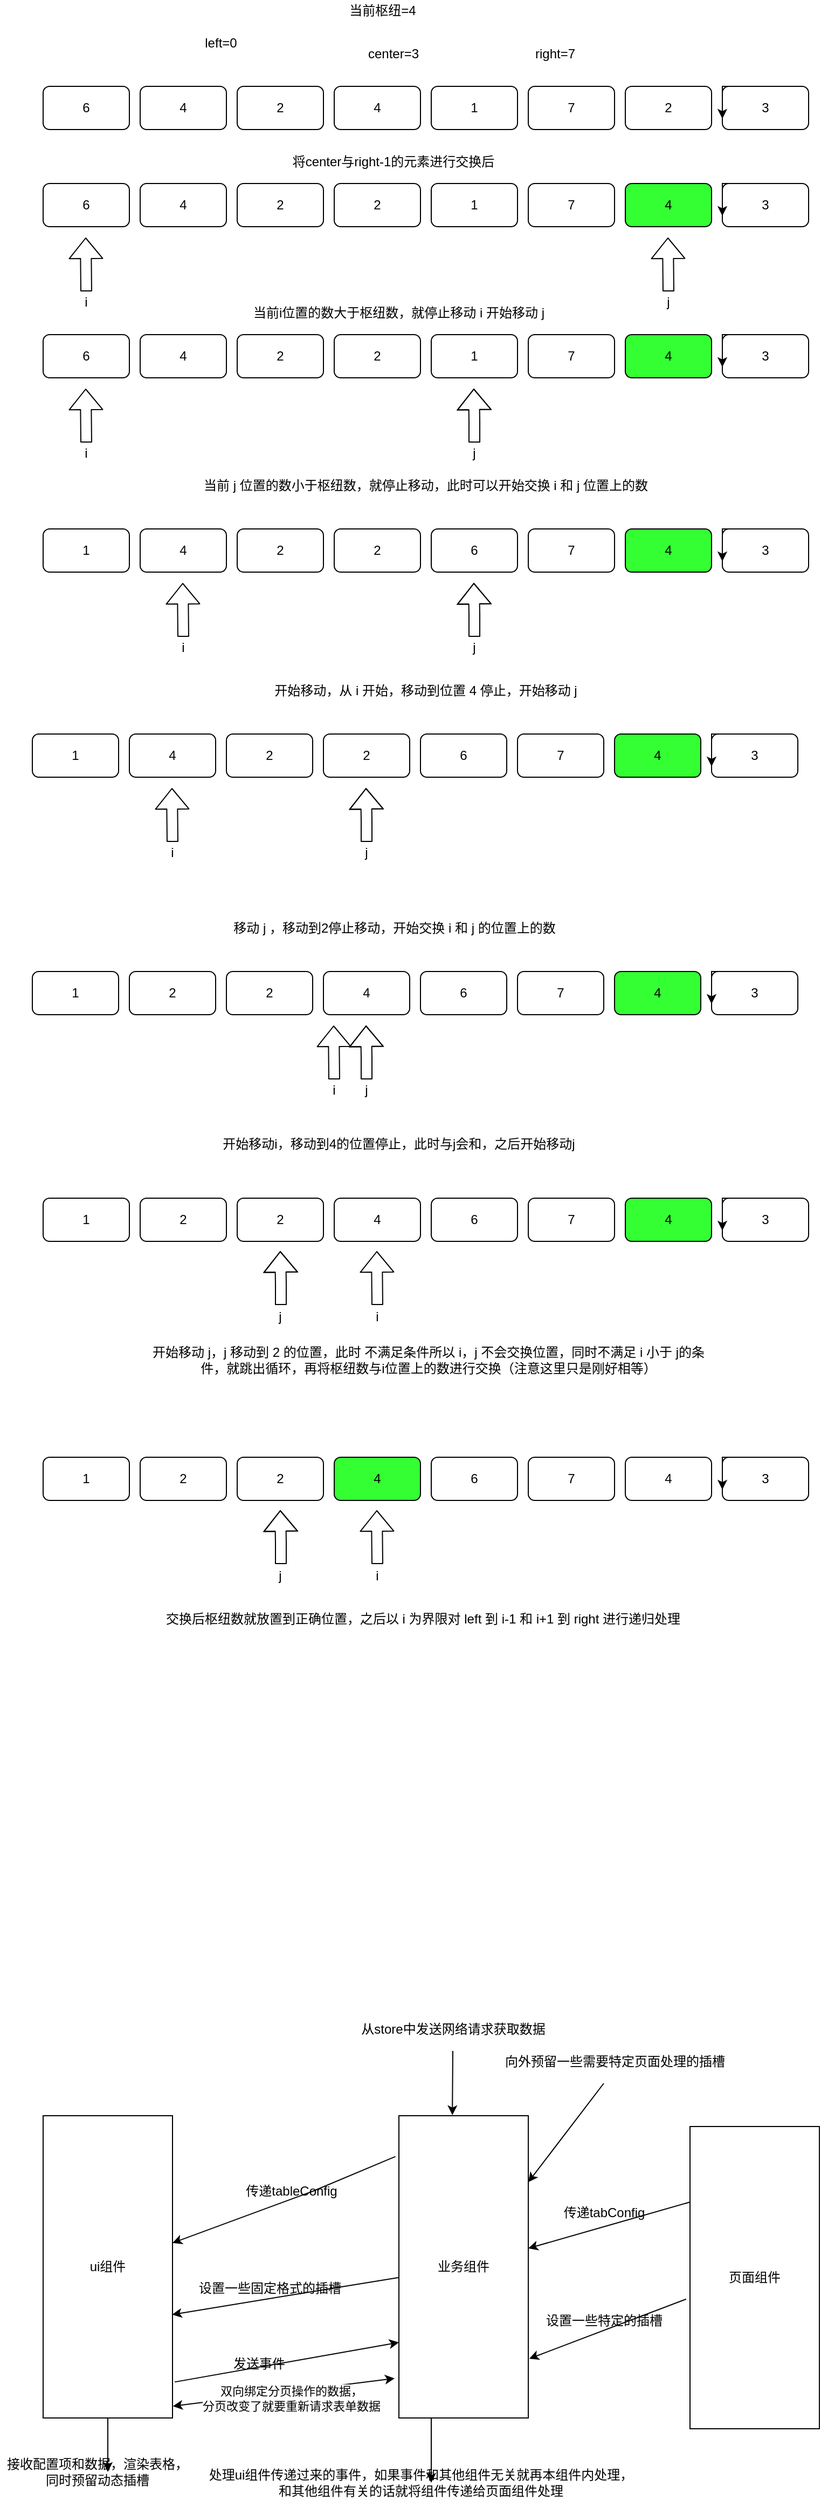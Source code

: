 <mxfile version="15.5.9" type="github">
  <diagram id="wqfIGVAOcoQACKi1h8yn" name="Page-1">
    <mxGraphModel dx="1038" dy="579" grid="1" gridSize="10" guides="1" tooltips="1" connect="1" arrows="1" fold="1" page="1" pageScale="1" pageWidth="827" pageHeight="1169" math="0" shadow="0">
      <root>
        <mxCell id="0" />
        <mxCell id="1" parent="0" />
        <mxCell id="44ngZScvTDAltiMoz4UV-2" value="6" style="rounded=1;whiteSpace=wrap;html=1;fillColor=none;" parent="1" vertex="1">
          <mxGeometry x="40" y="90" width="80" height="40" as="geometry" />
        </mxCell>
        <mxCell id="44ngZScvTDAltiMoz4UV-3" value="4" style="rounded=1;whiteSpace=wrap;html=1;" parent="1" vertex="1">
          <mxGeometry x="130" y="90" width="80" height="40" as="geometry" />
        </mxCell>
        <mxCell id="44ngZScvTDAltiMoz4UV-4" value="3" style="rounded=1;whiteSpace=wrap;html=1;" parent="1" vertex="1">
          <mxGeometry x="670" y="90" width="80" height="40" as="geometry" />
        </mxCell>
        <mxCell id="44ngZScvTDAltiMoz4UV-5" value="2" style="rounded=1;whiteSpace=wrap;html=1;" parent="1" vertex="1">
          <mxGeometry x="580" y="90" width="80" height="40" as="geometry" />
        </mxCell>
        <mxCell id="44ngZScvTDAltiMoz4UV-6" value="7" style="rounded=1;whiteSpace=wrap;html=1;" parent="1" vertex="1">
          <mxGeometry x="490" y="90" width="80" height="40" as="geometry" />
        </mxCell>
        <mxCell id="44ngZScvTDAltiMoz4UV-7" value="1" style="rounded=1;whiteSpace=wrap;html=1;" parent="1" vertex="1">
          <mxGeometry x="400" y="90" width="80" height="40" as="geometry" />
        </mxCell>
        <mxCell id="44ngZScvTDAltiMoz4UV-8" value="4" style="rounded=1;whiteSpace=wrap;html=1;" parent="1" vertex="1">
          <mxGeometry x="310" y="90" width="80" height="40" as="geometry" />
        </mxCell>
        <mxCell id="44ngZScvTDAltiMoz4UV-9" value="2" style="rounded=1;whiteSpace=wrap;html=1;" parent="1" vertex="1">
          <mxGeometry x="220" y="90" width="80" height="40" as="geometry" />
        </mxCell>
        <mxCell id="44ngZScvTDAltiMoz4UV-11" style="edgeStyle=orthogonalEdgeStyle;rounded=0;orthogonalLoop=1;jettySize=auto;html=1;exitX=0.25;exitY=0;exitDx=0;exitDy=0;entryX=0;entryY=0.75;entryDx=0;entryDy=0;" parent="1" source="44ngZScvTDAltiMoz4UV-4" target="44ngZScvTDAltiMoz4UV-4" edge="1">
          <mxGeometry relative="1" as="geometry" />
        </mxCell>
        <mxCell id="44ngZScvTDAltiMoz4UV-76" value="当前枢纽=4" style="text;html=1;strokeColor=none;fillColor=none;align=center;verticalAlign=middle;whiteSpace=wrap;rounded=0;" parent="1" vertex="1">
          <mxGeometry x="280" y="10" width="150" height="20" as="geometry" />
        </mxCell>
        <mxCell id="44ngZScvTDAltiMoz4UV-77" value="将center与right-1的元素进行交换后" style="text;html=1;strokeColor=none;fillColor=none;align=center;verticalAlign=middle;whiteSpace=wrap;rounded=0;" parent="1" vertex="1">
          <mxGeometry x="260" y="150" width="210" height="20" as="geometry" />
        </mxCell>
        <mxCell id="44ngZScvTDAltiMoz4UV-78" value="left=0" style="text;html=1;strokeColor=none;fillColor=none;align=center;verticalAlign=middle;whiteSpace=wrap;rounded=0;" parent="1" vertex="1">
          <mxGeometry x="130" y="40" width="150" height="20" as="geometry" />
        </mxCell>
        <mxCell id="44ngZScvTDAltiMoz4UV-79" value="center=3" style="text;html=1;strokeColor=none;fillColor=none;align=center;verticalAlign=middle;whiteSpace=wrap;rounded=0;" parent="1" vertex="1">
          <mxGeometry x="290" y="50" width="150" height="20" as="geometry" />
        </mxCell>
        <mxCell id="44ngZScvTDAltiMoz4UV-80" value="right=7" style="text;html=1;strokeColor=none;fillColor=none;align=center;verticalAlign=middle;whiteSpace=wrap;rounded=0;" parent="1" vertex="1">
          <mxGeometry x="440" y="50" width="150" height="20" as="geometry" />
        </mxCell>
        <mxCell id="44ngZScvTDAltiMoz4UV-81" value="6" style="rounded=1;whiteSpace=wrap;html=1;fillColor=none;" parent="1" vertex="1">
          <mxGeometry x="40" y="180" width="80" height="40" as="geometry" />
        </mxCell>
        <mxCell id="44ngZScvTDAltiMoz4UV-82" value="4" style="rounded=1;whiteSpace=wrap;html=1;" parent="1" vertex="1">
          <mxGeometry x="130" y="180" width="80" height="40" as="geometry" />
        </mxCell>
        <mxCell id="44ngZScvTDAltiMoz4UV-83" value="3" style="rounded=1;whiteSpace=wrap;html=1;" parent="1" vertex="1">
          <mxGeometry x="670" y="180" width="80" height="40" as="geometry" />
        </mxCell>
        <mxCell id="44ngZScvTDAltiMoz4UV-84" value="4" style="rounded=1;whiteSpace=wrap;html=1;fillColor=#33FF33;" parent="1" vertex="1">
          <mxGeometry x="580" y="180" width="80" height="40" as="geometry" />
        </mxCell>
        <mxCell id="44ngZScvTDAltiMoz4UV-85" value="7" style="rounded=1;whiteSpace=wrap;html=1;" parent="1" vertex="1">
          <mxGeometry x="490" y="180" width="80" height="40" as="geometry" />
        </mxCell>
        <mxCell id="44ngZScvTDAltiMoz4UV-86" value="1" style="rounded=1;whiteSpace=wrap;html=1;" parent="1" vertex="1">
          <mxGeometry x="400" y="180" width="80" height="40" as="geometry" />
        </mxCell>
        <mxCell id="44ngZScvTDAltiMoz4UV-87" value="2" style="rounded=1;whiteSpace=wrap;html=1;" parent="1" vertex="1">
          <mxGeometry x="310" y="180" width="80" height="40" as="geometry" />
        </mxCell>
        <mxCell id="44ngZScvTDAltiMoz4UV-88" value="2" style="rounded=1;whiteSpace=wrap;html=1;" parent="1" vertex="1">
          <mxGeometry x="220" y="180" width="80" height="40" as="geometry" />
        </mxCell>
        <mxCell id="44ngZScvTDAltiMoz4UV-89" style="edgeStyle=orthogonalEdgeStyle;rounded=0;orthogonalLoop=1;jettySize=auto;html=1;exitX=0.25;exitY=0;exitDx=0;exitDy=0;entryX=0;entryY=0.75;entryDx=0;entryDy=0;" parent="1" source="44ngZScvTDAltiMoz4UV-83" target="44ngZScvTDAltiMoz4UV-83" edge="1">
          <mxGeometry relative="1" as="geometry" />
        </mxCell>
        <mxCell id="44ngZScvTDAltiMoz4UV-90" value="" style="shape=flexArrow;endArrow=classic;html=1;" parent="1" edge="1">
          <mxGeometry width="50" height="50" relative="1" as="geometry">
            <mxPoint x="80" y="280" as="sourcePoint" />
            <mxPoint x="79.5" y="230" as="targetPoint" />
          </mxGeometry>
        </mxCell>
        <mxCell id="44ngZScvTDAltiMoz4UV-91" value="i" style="text;html=1;strokeColor=none;fillColor=none;align=center;verticalAlign=middle;whiteSpace=wrap;rounded=0;" parent="1" vertex="1">
          <mxGeometry x="60" y="280" width="40" height="20" as="geometry" />
        </mxCell>
        <mxCell id="44ngZScvTDAltiMoz4UV-94" value="" style="shape=flexArrow;endArrow=classic;html=1;" parent="1" edge="1">
          <mxGeometry width="50" height="50" relative="1" as="geometry">
            <mxPoint x="620" y="280" as="sourcePoint" />
            <mxPoint x="619.5" y="230" as="targetPoint" />
          </mxGeometry>
        </mxCell>
        <mxCell id="44ngZScvTDAltiMoz4UV-95" value="j" style="text;html=1;strokeColor=none;fillColor=none;align=center;verticalAlign=middle;whiteSpace=wrap;rounded=0;" parent="1" vertex="1">
          <mxGeometry x="600" y="280" width="40" height="20" as="geometry" />
        </mxCell>
        <mxCell id="44ngZScvTDAltiMoz4UV-96" value="当前i位置的数大于枢纽数，就停止移动 i 开始移动 j" style="text;html=1;strokeColor=none;fillColor=none;align=center;verticalAlign=middle;whiteSpace=wrap;rounded=0;" parent="1" vertex="1">
          <mxGeometry x="220" y="290" width="300" height="20" as="geometry" />
        </mxCell>
        <mxCell id="44ngZScvTDAltiMoz4UV-111" value="6" style="rounded=1;whiteSpace=wrap;html=1;fillColor=none;" parent="1" vertex="1">
          <mxGeometry x="40" y="320" width="80" height="40" as="geometry" />
        </mxCell>
        <mxCell id="44ngZScvTDAltiMoz4UV-112" value="4" style="rounded=1;whiteSpace=wrap;html=1;" parent="1" vertex="1">
          <mxGeometry x="130" y="320" width="80" height="40" as="geometry" />
        </mxCell>
        <mxCell id="44ngZScvTDAltiMoz4UV-113" value="3" style="rounded=1;whiteSpace=wrap;html=1;" parent="1" vertex="1">
          <mxGeometry x="670" y="320" width="80" height="40" as="geometry" />
        </mxCell>
        <mxCell id="44ngZScvTDAltiMoz4UV-114" value="4" style="rounded=1;whiteSpace=wrap;html=1;fillColor=#33FF33;" parent="1" vertex="1">
          <mxGeometry x="580" y="320" width="80" height="40" as="geometry" />
        </mxCell>
        <mxCell id="44ngZScvTDAltiMoz4UV-115" value="7" style="rounded=1;whiteSpace=wrap;html=1;" parent="1" vertex="1">
          <mxGeometry x="490" y="320" width="80" height="40" as="geometry" />
        </mxCell>
        <mxCell id="44ngZScvTDAltiMoz4UV-116" value="1" style="rounded=1;whiteSpace=wrap;html=1;" parent="1" vertex="1">
          <mxGeometry x="400" y="320" width="80" height="40" as="geometry" />
        </mxCell>
        <mxCell id="44ngZScvTDAltiMoz4UV-117" value="2" style="rounded=1;whiteSpace=wrap;html=1;" parent="1" vertex="1">
          <mxGeometry x="310" y="320" width="80" height="40" as="geometry" />
        </mxCell>
        <mxCell id="44ngZScvTDAltiMoz4UV-118" value="2" style="rounded=1;whiteSpace=wrap;html=1;" parent="1" vertex="1">
          <mxGeometry x="220" y="320" width="80" height="40" as="geometry" />
        </mxCell>
        <mxCell id="44ngZScvTDAltiMoz4UV-119" style="edgeStyle=orthogonalEdgeStyle;rounded=0;orthogonalLoop=1;jettySize=auto;html=1;exitX=0.25;exitY=0;exitDx=0;exitDy=0;entryX=0;entryY=0.75;entryDx=0;entryDy=0;" parent="1" source="44ngZScvTDAltiMoz4UV-113" target="44ngZScvTDAltiMoz4UV-113" edge="1">
          <mxGeometry relative="1" as="geometry" />
        </mxCell>
        <mxCell id="44ngZScvTDAltiMoz4UV-120" value="" style="shape=flexArrow;endArrow=classic;html=1;" parent="1" edge="1">
          <mxGeometry width="50" height="50" relative="1" as="geometry">
            <mxPoint x="80" y="420" as="sourcePoint" />
            <mxPoint x="79.5" y="370" as="targetPoint" />
          </mxGeometry>
        </mxCell>
        <mxCell id="44ngZScvTDAltiMoz4UV-121" value="i" style="text;html=1;strokeColor=none;fillColor=none;align=center;verticalAlign=middle;whiteSpace=wrap;rounded=0;" parent="1" vertex="1">
          <mxGeometry x="60" y="420" width="40" height="20" as="geometry" />
        </mxCell>
        <mxCell id="44ngZScvTDAltiMoz4UV-122" value="" style="shape=flexArrow;endArrow=classic;html=1;" parent="1" edge="1">
          <mxGeometry width="50" height="50" relative="1" as="geometry">
            <mxPoint x="440" y="420" as="sourcePoint" />
            <mxPoint x="439.5" y="370" as="targetPoint" />
            <Array as="points">
              <mxPoint x="440" y="400" />
            </Array>
          </mxGeometry>
        </mxCell>
        <mxCell id="44ngZScvTDAltiMoz4UV-123" value="j" style="text;html=1;strokeColor=none;fillColor=none;align=center;verticalAlign=middle;whiteSpace=wrap;rounded=0;" parent="1" vertex="1">
          <mxGeometry x="420" y="420" width="40" height="20" as="geometry" />
        </mxCell>
        <mxCell id="44ngZScvTDAltiMoz4UV-124" value="当前 j 位置的数小于枢纽数，就停止移动，此时可以开始交换 i 和 j 位置上的数" style="text;html=1;strokeColor=none;fillColor=none;align=center;verticalAlign=middle;whiteSpace=wrap;rounded=0;" parent="1" vertex="1">
          <mxGeometry x="180" y="450" width="430" height="20" as="geometry" />
        </mxCell>
        <mxCell id="44ngZScvTDAltiMoz4UV-136" value="1" style="rounded=1;whiteSpace=wrap;html=1;fillColor=none;" parent="1" vertex="1">
          <mxGeometry x="40" y="500" width="80" height="40" as="geometry" />
        </mxCell>
        <mxCell id="44ngZScvTDAltiMoz4UV-137" value="4" style="rounded=1;whiteSpace=wrap;html=1;" parent="1" vertex="1">
          <mxGeometry x="130" y="500" width="80" height="40" as="geometry" />
        </mxCell>
        <mxCell id="44ngZScvTDAltiMoz4UV-138" value="3" style="rounded=1;whiteSpace=wrap;html=1;" parent="1" vertex="1">
          <mxGeometry x="670" y="500" width="80" height="40" as="geometry" />
        </mxCell>
        <mxCell id="44ngZScvTDAltiMoz4UV-139" value="4" style="rounded=1;whiteSpace=wrap;html=1;fillColor=#33FF33;" parent="1" vertex="1">
          <mxGeometry x="580" y="500" width="80" height="40" as="geometry" />
        </mxCell>
        <mxCell id="44ngZScvTDAltiMoz4UV-140" value="7" style="rounded=1;whiteSpace=wrap;html=1;" parent="1" vertex="1">
          <mxGeometry x="490" y="500" width="80" height="40" as="geometry" />
        </mxCell>
        <mxCell id="44ngZScvTDAltiMoz4UV-141" value="6" style="rounded=1;whiteSpace=wrap;html=1;" parent="1" vertex="1">
          <mxGeometry x="400" y="500" width="80" height="40" as="geometry" />
        </mxCell>
        <mxCell id="44ngZScvTDAltiMoz4UV-142" value="2" style="rounded=1;whiteSpace=wrap;html=1;" parent="1" vertex="1">
          <mxGeometry x="310" y="500" width="80" height="40" as="geometry" />
        </mxCell>
        <mxCell id="44ngZScvTDAltiMoz4UV-143" value="2" style="rounded=1;whiteSpace=wrap;html=1;" parent="1" vertex="1">
          <mxGeometry x="220" y="500" width="80" height="40" as="geometry" />
        </mxCell>
        <mxCell id="44ngZScvTDAltiMoz4UV-144" style="edgeStyle=orthogonalEdgeStyle;rounded=0;orthogonalLoop=1;jettySize=auto;html=1;exitX=0.25;exitY=0;exitDx=0;exitDy=0;entryX=0;entryY=0.75;entryDx=0;entryDy=0;" parent="1" source="44ngZScvTDAltiMoz4UV-138" target="44ngZScvTDAltiMoz4UV-138" edge="1">
          <mxGeometry relative="1" as="geometry" />
        </mxCell>
        <mxCell id="44ngZScvTDAltiMoz4UV-145" value="" style="shape=flexArrow;endArrow=classic;html=1;" parent="1" edge="1">
          <mxGeometry width="50" height="50" relative="1" as="geometry">
            <mxPoint x="170" y="600" as="sourcePoint" />
            <mxPoint x="169.5" y="550" as="targetPoint" />
          </mxGeometry>
        </mxCell>
        <mxCell id="44ngZScvTDAltiMoz4UV-146" value="i" style="text;html=1;strokeColor=none;fillColor=none;align=center;verticalAlign=middle;whiteSpace=wrap;rounded=0;" parent="1" vertex="1">
          <mxGeometry x="150" y="600" width="40" height="20" as="geometry" />
        </mxCell>
        <mxCell id="44ngZScvTDAltiMoz4UV-147" value="" style="shape=flexArrow;endArrow=classic;html=1;" parent="1" edge="1">
          <mxGeometry width="50" height="50" relative="1" as="geometry">
            <mxPoint x="440" y="600" as="sourcePoint" />
            <mxPoint x="439.5" y="550" as="targetPoint" />
            <Array as="points">
              <mxPoint x="440" y="580" />
            </Array>
          </mxGeometry>
        </mxCell>
        <mxCell id="44ngZScvTDAltiMoz4UV-148" value="j" style="text;html=1;strokeColor=none;fillColor=none;align=center;verticalAlign=middle;whiteSpace=wrap;rounded=0;" parent="1" vertex="1">
          <mxGeometry x="420" y="600" width="40" height="20" as="geometry" />
        </mxCell>
        <mxCell id="44ngZScvTDAltiMoz4UV-149" value="开始移动，从 i 开始，移动到位置 4 停止，开始移动 j" style="text;html=1;strokeColor=none;fillColor=none;align=center;verticalAlign=middle;whiteSpace=wrap;rounded=0;" parent="1" vertex="1">
          <mxGeometry x="180" y="640" width="430" height="20" as="geometry" />
        </mxCell>
        <mxCell id="44ngZScvTDAltiMoz4UV-150" value="1" style="rounded=1;whiteSpace=wrap;html=1;fillColor=none;" parent="1" vertex="1">
          <mxGeometry x="30" y="690" width="80" height="40" as="geometry" />
        </mxCell>
        <mxCell id="44ngZScvTDAltiMoz4UV-151" value="4" style="rounded=1;whiteSpace=wrap;html=1;" parent="1" vertex="1">
          <mxGeometry x="120" y="690" width="80" height="40" as="geometry" />
        </mxCell>
        <mxCell id="44ngZScvTDAltiMoz4UV-152" value="3" style="rounded=1;whiteSpace=wrap;html=1;" parent="1" vertex="1">
          <mxGeometry x="660" y="690" width="80" height="40" as="geometry" />
        </mxCell>
        <mxCell id="44ngZScvTDAltiMoz4UV-153" value="4" style="rounded=1;whiteSpace=wrap;html=1;fillColor=#33FF33;" parent="1" vertex="1">
          <mxGeometry x="570" y="690" width="80" height="40" as="geometry" />
        </mxCell>
        <mxCell id="44ngZScvTDAltiMoz4UV-154" value="7" style="rounded=1;whiteSpace=wrap;html=1;" parent="1" vertex="1">
          <mxGeometry x="480" y="690" width="80" height="40" as="geometry" />
        </mxCell>
        <mxCell id="44ngZScvTDAltiMoz4UV-155" value="6" style="rounded=1;whiteSpace=wrap;html=1;" parent="1" vertex="1">
          <mxGeometry x="390" y="690" width="80" height="40" as="geometry" />
        </mxCell>
        <mxCell id="44ngZScvTDAltiMoz4UV-156" value="2" style="rounded=1;whiteSpace=wrap;html=1;" parent="1" vertex="1">
          <mxGeometry x="300" y="690" width="80" height="40" as="geometry" />
        </mxCell>
        <mxCell id="44ngZScvTDAltiMoz4UV-157" value="2" style="rounded=1;whiteSpace=wrap;html=1;" parent="1" vertex="1">
          <mxGeometry x="210" y="690" width="80" height="40" as="geometry" />
        </mxCell>
        <mxCell id="44ngZScvTDAltiMoz4UV-158" style="edgeStyle=orthogonalEdgeStyle;rounded=0;orthogonalLoop=1;jettySize=auto;html=1;exitX=0.25;exitY=0;exitDx=0;exitDy=0;entryX=0;entryY=0.75;entryDx=0;entryDy=0;" parent="1" source="44ngZScvTDAltiMoz4UV-152" target="44ngZScvTDAltiMoz4UV-152" edge="1">
          <mxGeometry relative="1" as="geometry" />
        </mxCell>
        <mxCell id="44ngZScvTDAltiMoz4UV-159" value="" style="shape=flexArrow;endArrow=classic;html=1;" parent="1" edge="1">
          <mxGeometry width="50" height="50" relative="1" as="geometry">
            <mxPoint x="160" y="790" as="sourcePoint" />
            <mxPoint x="159.5" y="740" as="targetPoint" />
          </mxGeometry>
        </mxCell>
        <mxCell id="44ngZScvTDAltiMoz4UV-160" value="i" style="text;html=1;strokeColor=none;fillColor=none;align=center;verticalAlign=middle;whiteSpace=wrap;rounded=0;" parent="1" vertex="1">
          <mxGeometry x="140" y="790" width="40" height="20" as="geometry" />
        </mxCell>
        <mxCell id="44ngZScvTDAltiMoz4UV-161" value="" style="shape=flexArrow;endArrow=classic;html=1;" parent="1" edge="1">
          <mxGeometry width="50" height="50" relative="1" as="geometry">
            <mxPoint x="340" y="790" as="sourcePoint" />
            <mxPoint x="339.5" y="740" as="targetPoint" />
            <Array as="points">
              <mxPoint x="340" y="770" />
            </Array>
          </mxGeometry>
        </mxCell>
        <mxCell id="44ngZScvTDAltiMoz4UV-162" value="j" style="text;html=1;strokeColor=none;fillColor=none;align=center;verticalAlign=middle;whiteSpace=wrap;rounded=0;" parent="1" vertex="1">
          <mxGeometry x="320" y="790" width="40" height="20" as="geometry" />
        </mxCell>
        <mxCell id="44ngZScvTDAltiMoz4UV-163" value="移动 j ，移动到2停止移动，开始交换 i 和 j 的位置上的数" style="text;html=1;strokeColor=none;fillColor=none;align=center;verticalAlign=middle;whiteSpace=wrap;rounded=0;" parent="1" vertex="1">
          <mxGeometry x="151" y="860" width="430" height="20" as="geometry" />
        </mxCell>
        <mxCell id="44ngZScvTDAltiMoz4UV-164" value="1" style="rounded=1;whiteSpace=wrap;html=1;fillColor=none;" parent="1" vertex="1">
          <mxGeometry x="30" y="910" width="80" height="40" as="geometry" />
        </mxCell>
        <mxCell id="44ngZScvTDAltiMoz4UV-165" value="2" style="rounded=1;whiteSpace=wrap;html=1;" parent="1" vertex="1">
          <mxGeometry x="120" y="910" width="80" height="40" as="geometry" />
        </mxCell>
        <mxCell id="44ngZScvTDAltiMoz4UV-166" value="3" style="rounded=1;whiteSpace=wrap;html=1;" parent="1" vertex="1">
          <mxGeometry x="660" y="910" width="80" height="40" as="geometry" />
        </mxCell>
        <mxCell id="44ngZScvTDAltiMoz4UV-167" value="4" style="rounded=1;whiteSpace=wrap;html=1;fillColor=#33FF33;" parent="1" vertex="1">
          <mxGeometry x="570" y="910" width="80" height="40" as="geometry" />
        </mxCell>
        <mxCell id="44ngZScvTDAltiMoz4UV-168" value="7" style="rounded=1;whiteSpace=wrap;html=1;" parent="1" vertex="1">
          <mxGeometry x="480" y="910" width="80" height="40" as="geometry" />
        </mxCell>
        <mxCell id="44ngZScvTDAltiMoz4UV-169" value="6" style="rounded=1;whiteSpace=wrap;html=1;" parent="1" vertex="1">
          <mxGeometry x="390" y="910" width="80" height="40" as="geometry" />
        </mxCell>
        <mxCell id="44ngZScvTDAltiMoz4UV-170" value="4" style="rounded=1;whiteSpace=wrap;html=1;" parent="1" vertex="1">
          <mxGeometry x="300" y="910" width="80" height="40" as="geometry" />
        </mxCell>
        <mxCell id="44ngZScvTDAltiMoz4UV-171" value="2" style="rounded=1;whiteSpace=wrap;html=1;" parent="1" vertex="1">
          <mxGeometry x="210" y="910" width="80" height="40" as="geometry" />
        </mxCell>
        <mxCell id="44ngZScvTDAltiMoz4UV-172" style="edgeStyle=orthogonalEdgeStyle;rounded=0;orthogonalLoop=1;jettySize=auto;html=1;exitX=0.25;exitY=0;exitDx=0;exitDy=0;entryX=0;entryY=0.75;entryDx=0;entryDy=0;" parent="1" source="44ngZScvTDAltiMoz4UV-166" target="44ngZScvTDAltiMoz4UV-166" edge="1">
          <mxGeometry relative="1" as="geometry" />
        </mxCell>
        <mxCell id="44ngZScvTDAltiMoz4UV-173" value="" style="shape=flexArrow;endArrow=classic;html=1;" parent="1" edge="1">
          <mxGeometry width="50" height="50" relative="1" as="geometry">
            <mxPoint x="310" y="1010" as="sourcePoint" />
            <mxPoint x="309.5" y="960" as="targetPoint" />
          </mxGeometry>
        </mxCell>
        <mxCell id="44ngZScvTDAltiMoz4UV-174" value="i" style="text;html=1;strokeColor=none;fillColor=none;align=center;verticalAlign=middle;whiteSpace=wrap;rounded=0;" parent="1" vertex="1">
          <mxGeometry x="290" y="1010" width="40" height="20" as="geometry" />
        </mxCell>
        <mxCell id="44ngZScvTDAltiMoz4UV-175" value="" style="shape=flexArrow;endArrow=classic;html=1;" parent="1" edge="1">
          <mxGeometry width="50" height="50" relative="1" as="geometry">
            <mxPoint x="340" y="1010" as="sourcePoint" />
            <mxPoint x="339.5" y="960" as="targetPoint" />
            <Array as="points">
              <mxPoint x="340" y="990" />
            </Array>
          </mxGeometry>
        </mxCell>
        <mxCell id="44ngZScvTDAltiMoz4UV-176" value="j" style="text;html=1;strokeColor=none;fillColor=none;align=center;verticalAlign=middle;whiteSpace=wrap;rounded=0;" parent="1" vertex="1">
          <mxGeometry x="320" y="1010" width="40" height="20" as="geometry" />
        </mxCell>
        <mxCell id="44ngZScvTDAltiMoz4UV-177" value="开始移动i，移动到4的位置停止，此时与j会和，之后开始移动j" style="text;html=1;strokeColor=none;fillColor=none;align=center;verticalAlign=middle;whiteSpace=wrap;rounded=0;" parent="1" vertex="1">
          <mxGeometry x="155" y="1060" width="430" height="20" as="geometry" />
        </mxCell>
        <mxCell id="44ngZScvTDAltiMoz4UV-178" value="1" style="rounded=1;whiteSpace=wrap;html=1;fillColor=none;" parent="1" vertex="1">
          <mxGeometry x="40" y="1120" width="80" height="40" as="geometry" />
        </mxCell>
        <mxCell id="44ngZScvTDAltiMoz4UV-179" value="2" style="rounded=1;whiteSpace=wrap;html=1;" parent="1" vertex="1">
          <mxGeometry x="130" y="1120" width="80" height="40" as="geometry" />
        </mxCell>
        <mxCell id="44ngZScvTDAltiMoz4UV-180" value="3" style="rounded=1;whiteSpace=wrap;html=1;" parent="1" vertex="1">
          <mxGeometry x="670" y="1120" width="80" height="40" as="geometry" />
        </mxCell>
        <mxCell id="44ngZScvTDAltiMoz4UV-181" value="4" style="rounded=1;whiteSpace=wrap;html=1;fillColor=#33FF33;" parent="1" vertex="1">
          <mxGeometry x="580" y="1120" width="80" height="40" as="geometry" />
        </mxCell>
        <mxCell id="44ngZScvTDAltiMoz4UV-182" value="7" style="rounded=1;whiteSpace=wrap;html=1;" parent="1" vertex="1">
          <mxGeometry x="490" y="1120" width="80" height="40" as="geometry" />
        </mxCell>
        <mxCell id="44ngZScvTDAltiMoz4UV-183" value="6" style="rounded=1;whiteSpace=wrap;html=1;" parent="1" vertex="1">
          <mxGeometry x="400" y="1120" width="80" height="40" as="geometry" />
        </mxCell>
        <mxCell id="44ngZScvTDAltiMoz4UV-184" value="4" style="rounded=1;whiteSpace=wrap;html=1;" parent="1" vertex="1">
          <mxGeometry x="310" y="1120" width="80" height="40" as="geometry" />
        </mxCell>
        <mxCell id="44ngZScvTDAltiMoz4UV-185" value="2" style="rounded=1;whiteSpace=wrap;html=1;" parent="1" vertex="1">
          <mxGeometry x="220" y="1120" width="80" height="40" as="geometry" />
        </mxCell>
        <mxCell id="44ngZScvTDAltiMoz4UV-186" style="edgeStyle=orthogonalEdgeStyle;rounded=0;orthogonalLoop=1;jettySize=auto;html=1;exitX=0.25;exitY=0;exitDx=0;exitDy=0;entryX=0;entryY=0.75;entryDx=0;entryDy=0;" parent="1" source="44ngZScvTDAltiMoz4UV-180" target="44ngZScvTDAltiMoz4UV-180" edge="1">
          <mxGeometry relative="1" as="geometry" />
        </mxCell>
        <mxCell id="44ngZScvTDAltiMoz4UV-187" value="" style="shape=flexArrow;endArrow=classic;html=1;" parent="1" edge="1">
          <mxGeometry width="50" height="50" relative="1" as="geometry">
            <mxPoint x="350" y="1219" as="sourcePoint" />
            <mxPoint x="349.5" y="1169" as="targetPoint" />
          </mxGeometry>
        </mxCell>
        <mxCell id="44ngZScvTDAltiMoz4UV-188" value="i" style="text;html=1;strokeColor=none;fillColor=none;align=center;verticalAlign=middle;whiteSpace=wrap;rounded=0;" parent="1" vertex="1">
          <mxGeometry x="330" y="1220" width="40" height="20" as="geometry" />
        </mxCell>
        <mxCell id="44ngZScvTDAltiMoz4UV-189" value="" style="shape=flexArrow;endArrow=classic;html=1;" parent="1" edge="1">
          <mxGeometry width="50" height="50" relative="1" as="geometry">
            <mxPoint x="260.5" y="1219" as="sourcePoint" />
            <mxPoint x="260" y="1169" as="targetPoint" />
            <Array as="points">
              <mxPoint x="260.5" y="1199" />
            </Array>
          </mxGeometry>
        </mxCell>
        <mxCell id="44ngZScvTDAltiMoz4UV-191" value="开始移动 j，j 移动到 2 的位置，此时 不满足条件所以 i，j 不会交换位置，同时不满足 i 小于 j的条件，就跳出循环，再将枢纽数与i位置上的数进行交换（注意这里只是刚好相等）" style="text;html=1;strokeColor=none;fillColor=none;align=center;verticalAlign=middle;whiteSpace=wrap;rounded=0;strokeWidth=3;" parent="1" vertex="1">
          <mxGeometry x="140" y="1260" width="515" height="20" as="geometry" />
        </mxCell>
        <mxCell id="44ngZScvTDAltiMoz4UV-193" value="j" style="text;html=1;strokeColor=none;fillColor=none;align=center;verticalAlign=middle;whiteSpace=wrap;rounded=0;" parent="1" vertex="1">
          <mxGeometry x="240" y="1220" width="40" height="20" as="geometry" />
        </mxCell>
        <mxCell id="44ngZScvTDAltiMoz4UV-194" value="1" style="rounded=1;whiteSpace=wrap;html=1;fillColor=none;" parent="1" vertex="1">
          <mxGeometry x="40" y="1360" width="80" height="40" as="geometry" />
        </mxCell>
        <mxCell id="44ngZScvTDAltiMoz4UV-195" value="2" style="rounded=1;whiteSpace=wrap;html=1;" parent="1" vertex="1">
          <mxGeometry x="130" y="1360" width="80" height="40" as="geometry" />
        </mxCell>
        <mxCell id="44ngZScvTDAltiMoz4UV-196" value="3" style="rounded=1;whiteSpace=wrap;html=1;" parent="1" vertex="1">
          <mxGeometry x="670" y="1360" width="80" height="40" as="geometry" />
        </mxCell>
        <mxCell id="44ngZScvTDAltiMoz4UV-197" value="4" style="rounded=1;whiteSpace=wrap;html=1;fillColor=#33FF33;" parent="1" vertex="1">
          <mxGeometry x="310" y="1360" width="80" height="40" as="geometry" />
        </mxCell>
        <mxCell id="44ngZScvTDAltiMoz4UV-198" value="7" style="rounded=1;whiteSpace=wrap;html=1;" parent="1" vertex="1">
          <mxGeometry x="490" y="1360" width="80" height="40" as="geometry" />
        </mxCell>
        <mxCell id="44ngZScvTDAltiMoz4UV-199" value="6" style="rounded=1;whiteSpace=wrap;html=1;" parent="1" vertex="1">
          <mxGeometry x="400" y="1360" width="80" height="40" as="geometry" />
        </mxCell>
        <mxCell id="44ngZScvTDAltiMoz4UV-200" value="4" style="rounded=1;whiteSpace=wrap;html=1;" parent="1" vertex="1">
          <mxGeometry x="580" y="1360" width="80" height="40" as="geometry" />
        </mxCell>
        <mxCell id="44ngZScvTDAltiMoz4UV-201" value="2" style="rounded=1;whiteSpace=wrap;html=1;" parent="1" vertex="1">
          <mxGeometry x="220" y="1360" width="80" height="40" as="geometry" />
        </mxCell>
        <mxCell id="44ngZScvTDAltiMoz4UV-202" style="edgeStyle=orthogonalEdgeStyle;rounded=0;orthogonalLoop=1;jettySize=auto;html=1;exitX=0.25;exitY=0;exitDx=0;exitDy=0;entryX=0;entryY=0.75;entryDx=0;entryDy=0;" parent="1" source="44ngZScvTDAltiMoz4UV-196" target="44ngZScvTDAltiMoz4UV-196" edge="1">
          <mxGeometry relative="1" as="geometry" />
        </mxCell>
        <mxCell id="44ngZScvTDAltiMoz4UV-203" value="" style="shape=flexArrow;endArrow=classic;html=1;" parent="1" edge="1">
          <mxGeometry width="50" height="50" relative="1" as="geometry">
            <mxPoint x="350" y="1459" as="sourcePoint" />
            <mxPoint x="349.5" y="1409" as="targetPoint" />
          </mxGeometry>
        </mxCell>
        <mxCell id="44ngZScvTDAltiMoz4UV-204" value="i" style="text;html=1;strokeColor=none;fillColor=none;align=center;verticalAlign=middle;whiteSpace=wrap;rounded=0;" parent="1" vertex="1">
          <mxGeometry x="330" y="1460" width="40" height="20" as="geometry" />
        </mxCell>
        <mxCell id="44ngZScvTDAltiMoz4UV-205" value="" style="shape=flexArrow;endArrow=classic;html=1;" parent="1" edge="1">
          <mxGeometry width="50" height="50" relative="1" as="geometry">
            <mxPoint x="260.5" y="1459" as="sourcePoint" />
            <mxPoint x="260" y="1409" as="targetPoint" />
            <Array as="points">
              <mxPoint x="260.5" y="1439" />
            </Array>
          </mxGeometry>
        </mxCell>
        <mxCell id="44ngZScvTDAltiMoz4UV-206" value="j" style="text;html=1;strokeColor=none;fillColor=none;align=center;verticalAlign=middle;whiteSpace=wrap;rounded=0;" parent="1" vertex="1">
          <mxGeometry x="240" y="1460" width="40" height="20" as="geometry" />
        </mxCell>
        <mxCell id="44ngZScvTDAltiMoz4UV-207" value="交换后枢纽数就放置到正确位置，之后以 i 为界限对 left 到 i-1 和 i+1 到 right 进行递归处理" style="text;html=1;strokeColor=none;fillColor=none;align=center;verticalAlign=middle;whiteSpace=wrap;rounded=0;" parent="1" vertex="1">
          <mxGeometry x="125" y="1500" width="535" height="20" as="geometry" />
        </mxCell>
        <mxCell id="T6AObiZFhf3lDvR5Dfi0-2" value="ui组件" style="rounded=0;whiteSpace=wrap;html=1;" vertex="1" parent="1">
          <mxGeometry x="40" y="1970" width="120" height="280" as="geometry" />
        </mxCell>
        <mxCell id="T6AObiZFhf3lDvR5Dfi0-3" value="业务组件" style="rounded=0;whiteSpace=wrap;html=1;" vertex="1" parent="1">
          <mxGeometry x="370" y="1970" width="120" height="280" as="geometry" />
        </mxCell>
        <mxCell id="T6AObiZFhf3lDvR5Dfi0-4" value="页面组件" style="rounded=0;whiteSpace=wrap;html=1;" vertex="1" parent="1">
          <mxGeometry x="640" y="1980" width="120" height="280" as="geometry" />
        </mxCell>
        <mxCell id="T6AObiZFhf3lDvR5Dfi0-5" value="" style="endArrow=classic;html=1;rounded=0;exitX=0;exitY=0.25;exitDx=0;exitDy=0;" edge="1" parent="1" source="T6AObiZFhf3lDvR5Dfi0-4" target="T6AObiZFhf3lDvR5Dfi0-3">
          <mxGeometry width="50" height="50" relative="1" as="geometry">
            <mxPoint x="600" y="2070" as="sourcePoint" />
            <mxPoint x="650" y="2020" as="targetPoint" />
            <Array as="points">
              <mxPoint x="570" y="2070" />
            </Array>
          </mxGeometry>
        </mxCell>
        <mxCell id="T6AObiZFhf3lDvR5Dfi0-6" value="传递tabConfig" style="text;html=1;align=center;verticalAlign=middle;resizable=0;points=[];autosize=1;strokeColor=none;fillColor=none;" vertex="1" parent="1">
          <mxGeometry x="515" y="2050" width="90" height="20" as="geometry" />
        </mxCell>
        <mxCell id="T6AObiZFhf3lDvR5Dfi0-7" value="" style="endArrow=classic;html=1;rounded=0;entryX=1.007;entryY=0.804;entryDx=0;entryDy=0;entryPerimeter=0;exitX=-0.03;exitY=0.571;exitDx=0;exitDy=0;exitPerimeter=0;" edge="1" parent="1" source="T6AObiZFhf3lDvR5Dfi0-4" target="T6AObiZFhf3lDvR5Dfi0-3">
          <mxGeometry width="50" height="50" relative="1" as="geometry">
            <mxPoint x="600" y="2200" as="sourcePoint" />
            <mxPoint x="650" y="2150" as="targetPoint" />
          </mxGeometry>
        </mxCell>
        <mxCell id="T6AObiZFhf3lDvR5Dfi0-8" value="设置一些特定的插槽" style="text;html=1;align=center;verticalAlign=middle;resizable=0;points=[];autosize=1;strokeColor=none;fillColor=none;" vertex="1" parent="1">
          <mxGeometry x="500" y="2150" width="120" height="20" as="geometry" />
        </mxCell>
        <mxCell id="T6AObiZFhf3lDvR5Dfi0-9" value="" style="endArrow=classic;html=1;rounded=0;entryX=0.413;entryY=-0.002;entryDx=0;entryDy=0;entryPerimeter=0;" edge="1" parent="1" target="T6AObiZFhf3lDvR5Dfi0-3">
          <mxGeometry width="50" height="50" relative="1" as="geometry">
            <mxPoint x="420" y="1910" as="sourcePoint" />
            <mxPoint x="470" y="1860" as="targetPoint" />
          </mxGeometry>
        </mxCell>
        <mxCell id="T6AObiZFhf3lDvR5Dfi0-10" value="从store中发送网络请求获取数据" style="text;html=1;align=center;verticalAlign=middle;resizable=0;points=[];autosize=1;strokeColor=none;fillColor=none;" vertex="1" parent="1">
          <mxGeometry x="325" y="1880" width="190" height="20" as="geometry" />
        </mxCell>
        <mxCell id="T6AObiZFhf3lDvR5Dfi0-11" value="" style="endArrow=classic;html=1;rounded=0;exitX=-0.027;exitY=0.135;exitDx=0;exitDy=0;exitPerimeter=0;" edge="1" parent="1" source="T6AObiZFhf3lDvR5Dfi0-3" target="T6AObiZFhf3lDvR5Dfi0-2">
          <mxGeometry width="50" height="50" relative="1" as="geometry">
            <mxPoint x="310" y="2040" as="sourcePoint" />
            <mxPoint x="360" y="1990" as="targetPoint" />
            <Array as="points">
              <mxPoint x="290" y="2040" />
            </Array>
          </mxGeometry>
        </mxCell>
        <mxCell id="T6AObiZFhf3lDvR5Dfi0-12" value="传递tableConfig" style="text;html=1;align=center;verticalAlign=middle;resizable=0;points=[];autosize=1;strokeColor=none;fillColor=none;" vertex="1" parent="1">
          <mxGeometry x="220" y="2030" width="100" height="20" as="geometry" />
        </mxCell>
        <mxCell id="T6AObiZFhf3lDvR5Dfi0-13" value="" style="endArrow=classic;html=1;rounded=0;entryX=0.997;entryY=0.658;entryDx=0;entryDy=0;entryPerimeter=0;" edge="1" parent="1" source="T6AObiZFhf3lDvR5Dfi0-3" target="T6AObiZFhf3lDvR5Dfi0-2">
          <mxGeometry width="50" height="50" relative="1" as="geometry">
            <mxPoint x="320" y="2170" as="sourcePoint" />
            <mxPoint x="370" y="2120" as="targetPoint" />
          </mxGeometry>
        </mxCell>
        <mxCell id="T6AObiZFhf3lDvR5Dfi0-14" value="设置一些固定格式的插槽" style="text;html=1;align=center;verticalAlign=middle;resizable=0;points=[];autosize=1;strokeColor=none;fillColor=none;" vertex="1" parent="1">
          <mxGeometry x="175" y="2120" width="150" height="20" as="geometry" />
        </mxCell>
        <mxCell id="T6AObiZFhf3lDvR5Dfi0-15" value="" style="endArrow=classic;html=1;rounded=0;exitX=1.017;exitY=0.881;exitDx=0;exitDy=0;exitPerimeter=0;entryX=0;entryY=0.75;entryDx=0;entryDy=0;" edge="1" parent="1" source="T6AObiZFhf3lDvR5Dfi0-2" target="T6AObiZFhf3lDvR5Dfi0-3">
          <mxGeometry width="50" height="50" relative="1" as="geometry">
            <mxPoint x="260" y="2240" as="sourcePoint" />
            <mxPoint x="310" y="2190" as="targetPoint" />
          </mxGeometry>
        </mxCell>
        <mxCell id="T6AObiZFhf3lDvR5Dfi0-16" value="发送事件" style="text;html=1;align=center;verticalAlign=middle;resizable=0;points=[];autosize=1;strokeColor=none;fillColor=none;" vertex="1" parent="1">
          <mxGeometry x="210" y="2190" width="60" height="20" as="geometry" />
        </mxCell>
        <mxCell id="T6AObiZFhf3lDvR5Dfi0-17" value="" style="endArrow=classic;html=1;rounded=0;exitX=0.25;exitY=1;exitDx=0;exitDy=0;" edge="1" parent="1" source="T6AObiZFhf3lDvR5Dfi0-3">
          <mxGeometry width="50" height="50" relative="1" as="geometry">
            <mxPoint x="390" y="2320" as="sourcePoint" />
            <mxPoint x="400" y="2310" as="targetPoint" />
          </mxGeometry>
        </mxCell>
        <mxCell id="T6AObiZFhf3lDvR5Dfi0-18" value="处理ui组件传递过来的事件，如果事件和其他组件无关就再本组件内处理，&lt;br&gt;和其他组件有关的话就将组件传递给页面组件处理" style="text;html=1;align=center;verticalAlign=middle;resizable=0;points=[];autosize=1;strokeColor=none;fillColor=none;" vertex="1" parent="1">
          <mxGeometry x="185" y="2295" width="410" height="30" as="geometry" />
        </mxCell>
        <mxCell id="T6AObiZFhf3lDvR5Dfi0-19" value="" style="endArrow=classic;startArrow=classic;html=1;rounded=0;entryX=-0.033;entryY=0.869;entryDx=0;entryDy=0;entryPerimeter=0;exitX=1.003;exitY=0.961;exitDx=0;exitDy=0;exitPerimeter=0;" edge="1" parent="1" source="T6AObiZFhf3lDvR5Dfi0-2" target="T6AObiZFhf3lDvR5Dfi0-3">
          <mxGeometry width="50" height="50" relative="1" as="geometry">
            <mxPoint x="260" y="2260" as="sourcePoint" />
            <mxPoint x="310" y="2210" as="targetPoint" />
          </mxGeometry>
        </mxCell>
        <mxCell id="T6AObiZFhf3lDvR5Dfi0-20" value="双向绑定分页操作的数据，&lt;br&gt;分页改变了就要重新请求表单数据" style="edgeLabel;html=1;align=center;verticalAlign=middle;resizable=0;points=[];" vertex="1" connectable="0" parent="T6AObiZFhf3lDvR5Dfi0-19">
          <mxGeometry x="-0.221" y="-3" relative="1" as="geometry">
            <mxPoint x="29" as="offset" />
          </mxGeometry>
        </mxCell>
        <mxCell id="T6AObiZFhf3lDvR5Dfi0-21" value="" style="endArrow=classic;html=1;rounded=0;" edge="1" parent="1" source="T6AObiZFhf3lDvR5Dfi0-2">
          <mxGeometry width="50" height="50" relative="1" as="geometry">
            <mxPoint x="80" y="2280" as="sourcePoint" />
            <mxPoint x="100" y="2300" as="targetPoint" />
          </mxGeometry>
        </mxCell>
        <mxCell id="T6AObiZFhf3lDvR5Dfi0-22" value="接收配置项和数据，渲染表格，&lt;br&gt;同时预留动态插槽" style="text;html=1;align=center;verticalAlign=middle;resizable=0;points=[];autosize=1;strokeColor=none;fillColor=none;" vertex="1" parent="1">
          <mxGeometry y="2285" width="180" height="30" as="geometry" />
        </mxCell>
        <mxCell id="T6AObiZFhf3lDvR5Dfi0-23" value="" style="endArrow=classic;html=1;rounded=0;" edge="1" parent="1" target="T6AObiZFhf3lDvR5Dfi0-3">
          <mxGeometry width="50" height="50" relative="1" as="geometry">
            <mxPoint x="560" y="1940" as="sourcePoint" />
            <mxPoint x="590" y="1900" as="targetPoint" />
          </mxGeometry>
        </mxCell>
        <mxCell id="T6AObiZFhf3lDvR5Dfi0-24" value="向外预留一些需要特定页面处理的插槽" style="text;html=1;align=center;verticalAlign=middle;resizable=0;points=[];autosize=1;strokeColor=none;fillColor=none;" vertex="1" parent="1">
          <mxGeometry x="460" y="1910" width="220" height="20" as="geometry" />
        </mxCell>
      </root>
    </mxGraphModel>
  </diagram>
</mxfile>
